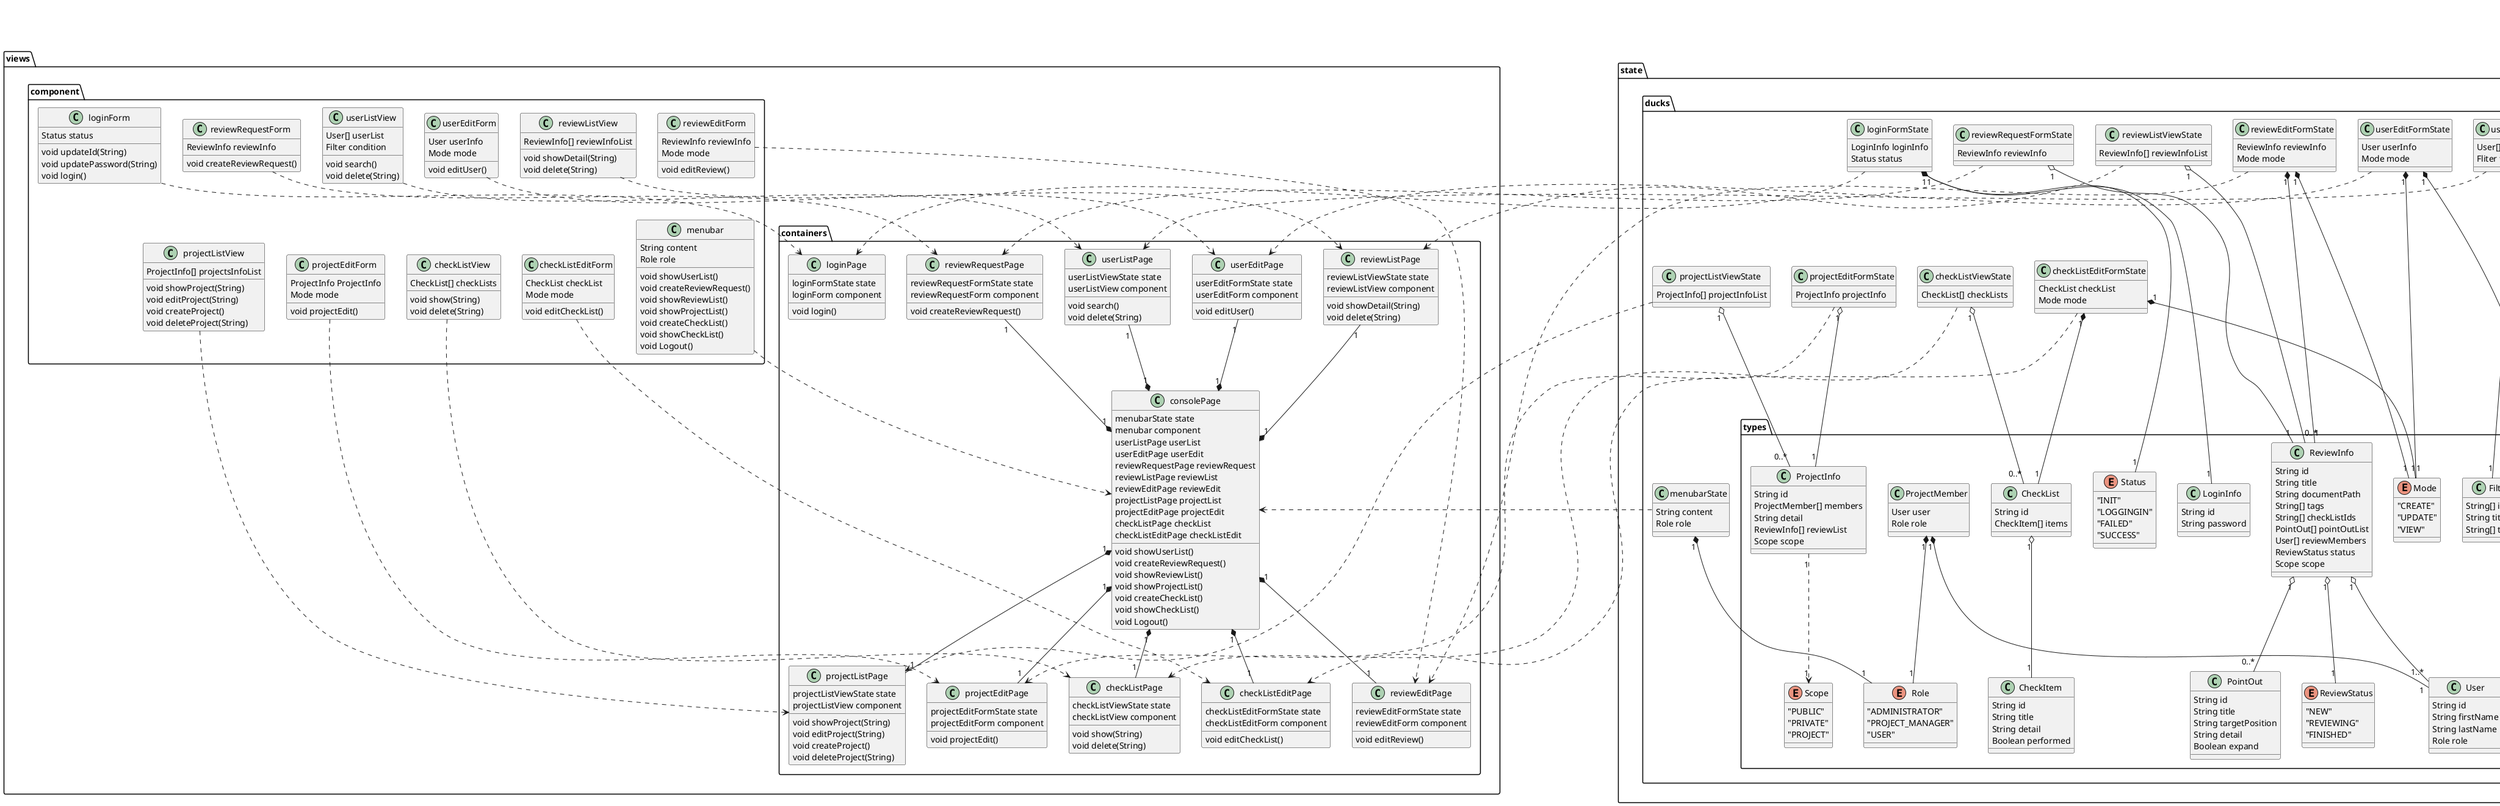 @startuml

' ##クラス定義 - view##
package views {
    package component {
        class loginForm {
            Status status

            void updateId(String)
            void updatePassword(String)
            void login()
        }

        class userListView {
            User[] userList
            Filter condition

            void search()
            void delete(String)
        }

        class userEditForm {
            User userInfo
            Mode mode

            void editUser()
        }

        class reviewRequestForm {
            ReviewInfo reviewInfo

            void createReviewRequest()
        }

        class reviewListView {
            ReviewInfo[] reviewInfoList

            void showDetail(String)
            void delete(String)
        }

        class reviewEditForm {
            ReviewInfo reviewInfo
            Mode mode

            void editReview()
        }

        class projectListView {
            ProjectInfo[] projectsInfoList

            void showProject(String)
            void editProject(String)
            void createProject()
            void deleteProject(String)
        }

        class projectEditForm {
            ProjectInfo ProjectInfo
            Mode mode

            void projectEdit()
        }

        class checkListView {
            CheckList[] checkLists

            void show(String)
            void delete(String)
        }

        class checkListEditForm {
            CheckList checkList
            Mode mode

            void editCheckList()
        }

        class menubar {
            String content
            Role role

            void showUserList()
            void createReviewRequest()
            void showReviewList()
            void showProjectList()
            void createCheckList()
            void showCheckList()
            void Logout()
        }
    }

    package containers {
        class loginPage {
            loginFormState state
            loginForm component

            void login()
        }

        class userListPage {
            userListViewState state
            userListView component

            void search()
            void delete(String)
        }

        class userEditPage {
            userEditFormState state
            userEditForm component

            void editUser()
        }

        class reviewRequestPage {
            reviewRequestFormState state
            reviewRequestForm component

            void createReviewRequest()
        }

        class reviewListPage {
            reviewListViewState state
            reviewListView component

            void showDetail(String)
            void delete(String)
        }

        class reviewEditPage {
            reviewEditFormState state
            reviewEditForm component

            void editReview()
        }

        class projectListPage {
            projectListViewState state
            projectListView component

            void showProject(String)
            void editProject(String)
            void createProject()
            void deleteProject(String)
        }

        class projectEditPage {
            projectEditFormState state
            projectEditForm component

            void projectEdit()
        }

        class checkListPage {
            checkListViewState state
            checkListView component

            void show(String)
            void delete(String)
        }

        class checkListEditPage {
            checkListEditFormState state
            checkListEditForm component

            void editCheckList()
        }

        class consolePage {
            menubarState state
            menubar component
            userListPage userList
            userEditPage userEdit
            reviewRequestPage reviewRequest
            reviewListPage reviewList
            reviewEditPage reviewEdit
            projectListPage projectList
            projectEditPage projectEdit
            checkListPage checkList
            checkListEditPage checkListEdit

            void showUserList()
            void createReviewRequest()
            void showReviewList()
            void showProjectList()
            void createCheckList()
            void showCheckList()
            void Logout()
        }
    }
}

' ##クラス定義 - duck's##
package state {
    package ducks {
        class loginFormState {
            LoginInfo loginInfo
            Status status
        }

        class userListViewState {
            User[] userList
            Fliter fliter
        }

        class userEditFormState {
            User userInfo
            Mode mode
        }

        class reviewRequestFormState {
            ReviewInfo reviewInfo
        }

        class reviewListViewState {
            ReviewInfo[] reviewInfoList
        }

        class reviewEditFormState {
            ReviewInfo reviewInfo
            Mode mode
        }

        class projectListViewState {
            ProjectInfo[] projectInfoList
        }

        class projectEditFormState {
            ProjectInfo projectInfo
        }

        class checkListViewState {
            CheckList[] checkLists
        }

        class checkListEditFormState {
            CheckList checkList
            Mode mode
        }

        class menubarState {
            String content
            Role role
        }

        package types {
            enum Status {
                "INIT"
                "LOGGINGIN"
                "FAILED"
                "SUCCESS"
            }

            class LoginInfo {
                String id
                String password
            }

            enum Role {
                "ADMINISTRATOR"
                "PROJECT_MANAGER"
                "USER"
            }

            class User {
                String id
                String firstName
                String lastName
                Role role
            }

            class Filter {
                String[] ids
                String title
                String[] tags
            }

            enum Mode {
                "CREATE"
                "UPDATE"
                "VIEW"
            }

            enum Scope {
                "PUBLIC"
                "PRIVATE"
                "PROJECT"
            }

            enum ReviewStatus {
                "NEW"
                "REVIEWING"
                "FINISHED"
            }

            class PointOut {
                String id
                String title
                String targetPosition
                String detail
                Boolean expand
            }

            class ReviewInfo {
                String id
                String title
                String documentPath
                String[] tags
                String[] checkListIds
                PointOut[] pointOutList
                User[] reviewMembers
                ReviewStatus status
                Scope scope
            }

            class ProjectMember {
                User user
                Role role
            }

            class ProjectInfo {
                String id
                ProjectMember[] members
                String detail
                ReviewInfo[] reviewList
                Scope scope
            }

            class CheckItem {
                String id
                String title
                String detail
                Boolean performed
            }

            class CheckList {
                String id
                CheckItem[] items
            }
        }
    }
}

' ##クラス相互関係##
' ##型定義クラス相互関係##
CheckList "1" o-- "1" CheckItem

ProjectMember "1" *-- "1" User
ProjectMember "1" *-- "1" Role

ReviewInfo "1" o-- "0..*" PointOut
ReviewInfo "1" o-- "1..*" User
ReviewInfo "1" o-- "1" ReviewStatus

ProjectInfo "1" ..> "1" Scope

' ##型 - React State 相関関係##
loginFormState "1" *-- "1" LoginInfo
loginFormState "1" *-- "1" Status

userListViewState "1" *-- "0..*" User
userListViewState "1" *-- "1" Filter

userEditFormState "1" *-- "1" User
userEditFormState "1" *-- "1" Mode

reviewRequestFormState "1" o-- "1" ReviewInfo

reviewListViewState "1" o-- "0..*" ReviewInfo

reviewEditFormState "1" *-- "1" ReviewInfo
reviewEditFormState "1" *-- "1" Mode

projectListViewState "1" o-- "0..*" ProjectInfo

projectEditFormState "1" o-- "1" ProjectInfo

checkListViewState "1" o-- "0..*" CheckList

checkListEditFormState "1" *-- "1" CheckList
checkListEditFormState "1" *-- "1" Mode

menubarState "1" *-- "1" Role

' ##コンテナ - コンポーネント相関関係##
loginForm ..> loginPage
userListView ..> userListPage
userEditForm ..> userEditPage
reviewRequestForm ..> reviewRequestPage
reviewListView ..> reviewListPage
reviewEditForm ..> reviewEditPage
projectListView ..> projectListPage
projectEditForm ..> projectEditPage
checkListView ..> checkListPage
checkListEditForm ..> checkListEditPage
menubar ..> consolePage

consolePage "1" *-- "1" userListPage
consolePage "1" *-- "1" userEditPage
consolePage "1" *-- "1" reviewRequestPage
consolePage "1" *-- "1" reviewListPage
consolePage "1" *-- "1" reviewEditPage
consolePage "1" *-- "1" projectListPage
consolePage "1" *-- "1" projectEditPage
consolePage "1" *-- "1" checkListPage
consolePage "1" *-- "1" checkListEditPage

' ##コンテナ - React State 相関関係##
loginFormState ..> loginPage
userListViewState ..> userListPage
userEditFormState ..> userEditPage
reviewRequestFormState ..> reviewRequestPage
reviewListViewState ..> reviewListPage
reviewEditFormState ..> reviewEditPage
projectListViewState ..> projectListPage
projectEditFormState ..> projectEditPage
checkListViewState ..> checkListPage
checkListEditFormState ..> checkListEditPage
menubarState ..> consolePage

' ##レイアウト##
' ## パッケージの位置 ##
views -[hidden]down- state

' ## コンポーネント同士の位置 ##
loginForm -[hidden]right- userListView
userListView -[hidden]right- userEditForm
userEditForm -[hidden]right- reviewRequestForm
reviewRequestForm -[hidden]right- reviewListView
reviewListView -[hidden]right- reviewEditForm
reviewEditForm -[hidden]down- projectListView
projectListView -[hidden]right- projectEditForm
projectEditForm -[hidden]right- checkListView
checkListView -[hidden]right- checkListEditForm
checkListEditForm -[hidden]right- menubar

' ## コンテナ同士の位置
loginPage -[hidden]right- userListPage
userListPage -[hidden]right- userEditPage
userEditPage -[hidden]right- reviewRequestPage
reviewRequestPage -[hidden]right- reviewListPage
reviewListPage -[hidden]right- reviewEditPage
reviewEditPage -[hidden]right- projectListPage
projectListPage -[hidden]right- projectEditPage
projectEditPage -[hidden]right- checkListPage
checkListPage -[hidden]right- checkListEditPage
reviewListPage -[hidden]down- consolePage

' ## コンテナとコンポーネントの位置 ##
loginForm -[hidden]down- loginPage
userListView -[hidden]down- userListPage
userEditForm -[hidden]down- userEditPage
reviewRequestForm -[hidden]down- reviewRequestPage
reviewListView -[hidden]down- reviewListPage
reviewEditForm -[hidden]down- reviewEditPage
projectListView -[hidden]down- projectListPage
projectEditForm -[hidden]down- projectEditPage
checkListView -[hidden]down- checkListPage
checkListEditForm -[hidden]down- checkListEditPage

' ## React State同士の位置 ##
loginFormState -[hidden]right- userListViewState
userListViewState -[hidden]right- userEditFormState
userEditFormState -[hidden]right- reviewRequestFormState
reviewRequestFormState -[hidden]right- reviewListViewState
reviewListViewState -[hidden]right- reviewEditFormState
reviewEditFormState -[hidden]down- projectListViewState
projectListViewState -[hidden]right- projectEditFormState
projectEditFormState -[hidden]right- checkListViewState
checkListViewState -[hidden]right- checkListEditFormState

' ## コンテナとReact Stateの位置 ##
'loginFormState -[hidden]up- loginPage
'userListViewState -[hidden]up- userListPage
'userEditFormState -[hidden]up- userEditPage
'reviewRequestFormState -[hidden]up- reviewRequestPage
'reviewListViewState -[hidden]up- reviewListPage
'reviewEditFormState -[hidden]up- reviewEditPage
'projectListViewState -[hidden]up- projectListPage
'projectEditFormState -[hidden]up- projectEditPage
'checkListViewState -[hidden]up- checkListPage
'checkListEditFormState -[hidden]up- checkListEditPage

@enduml
